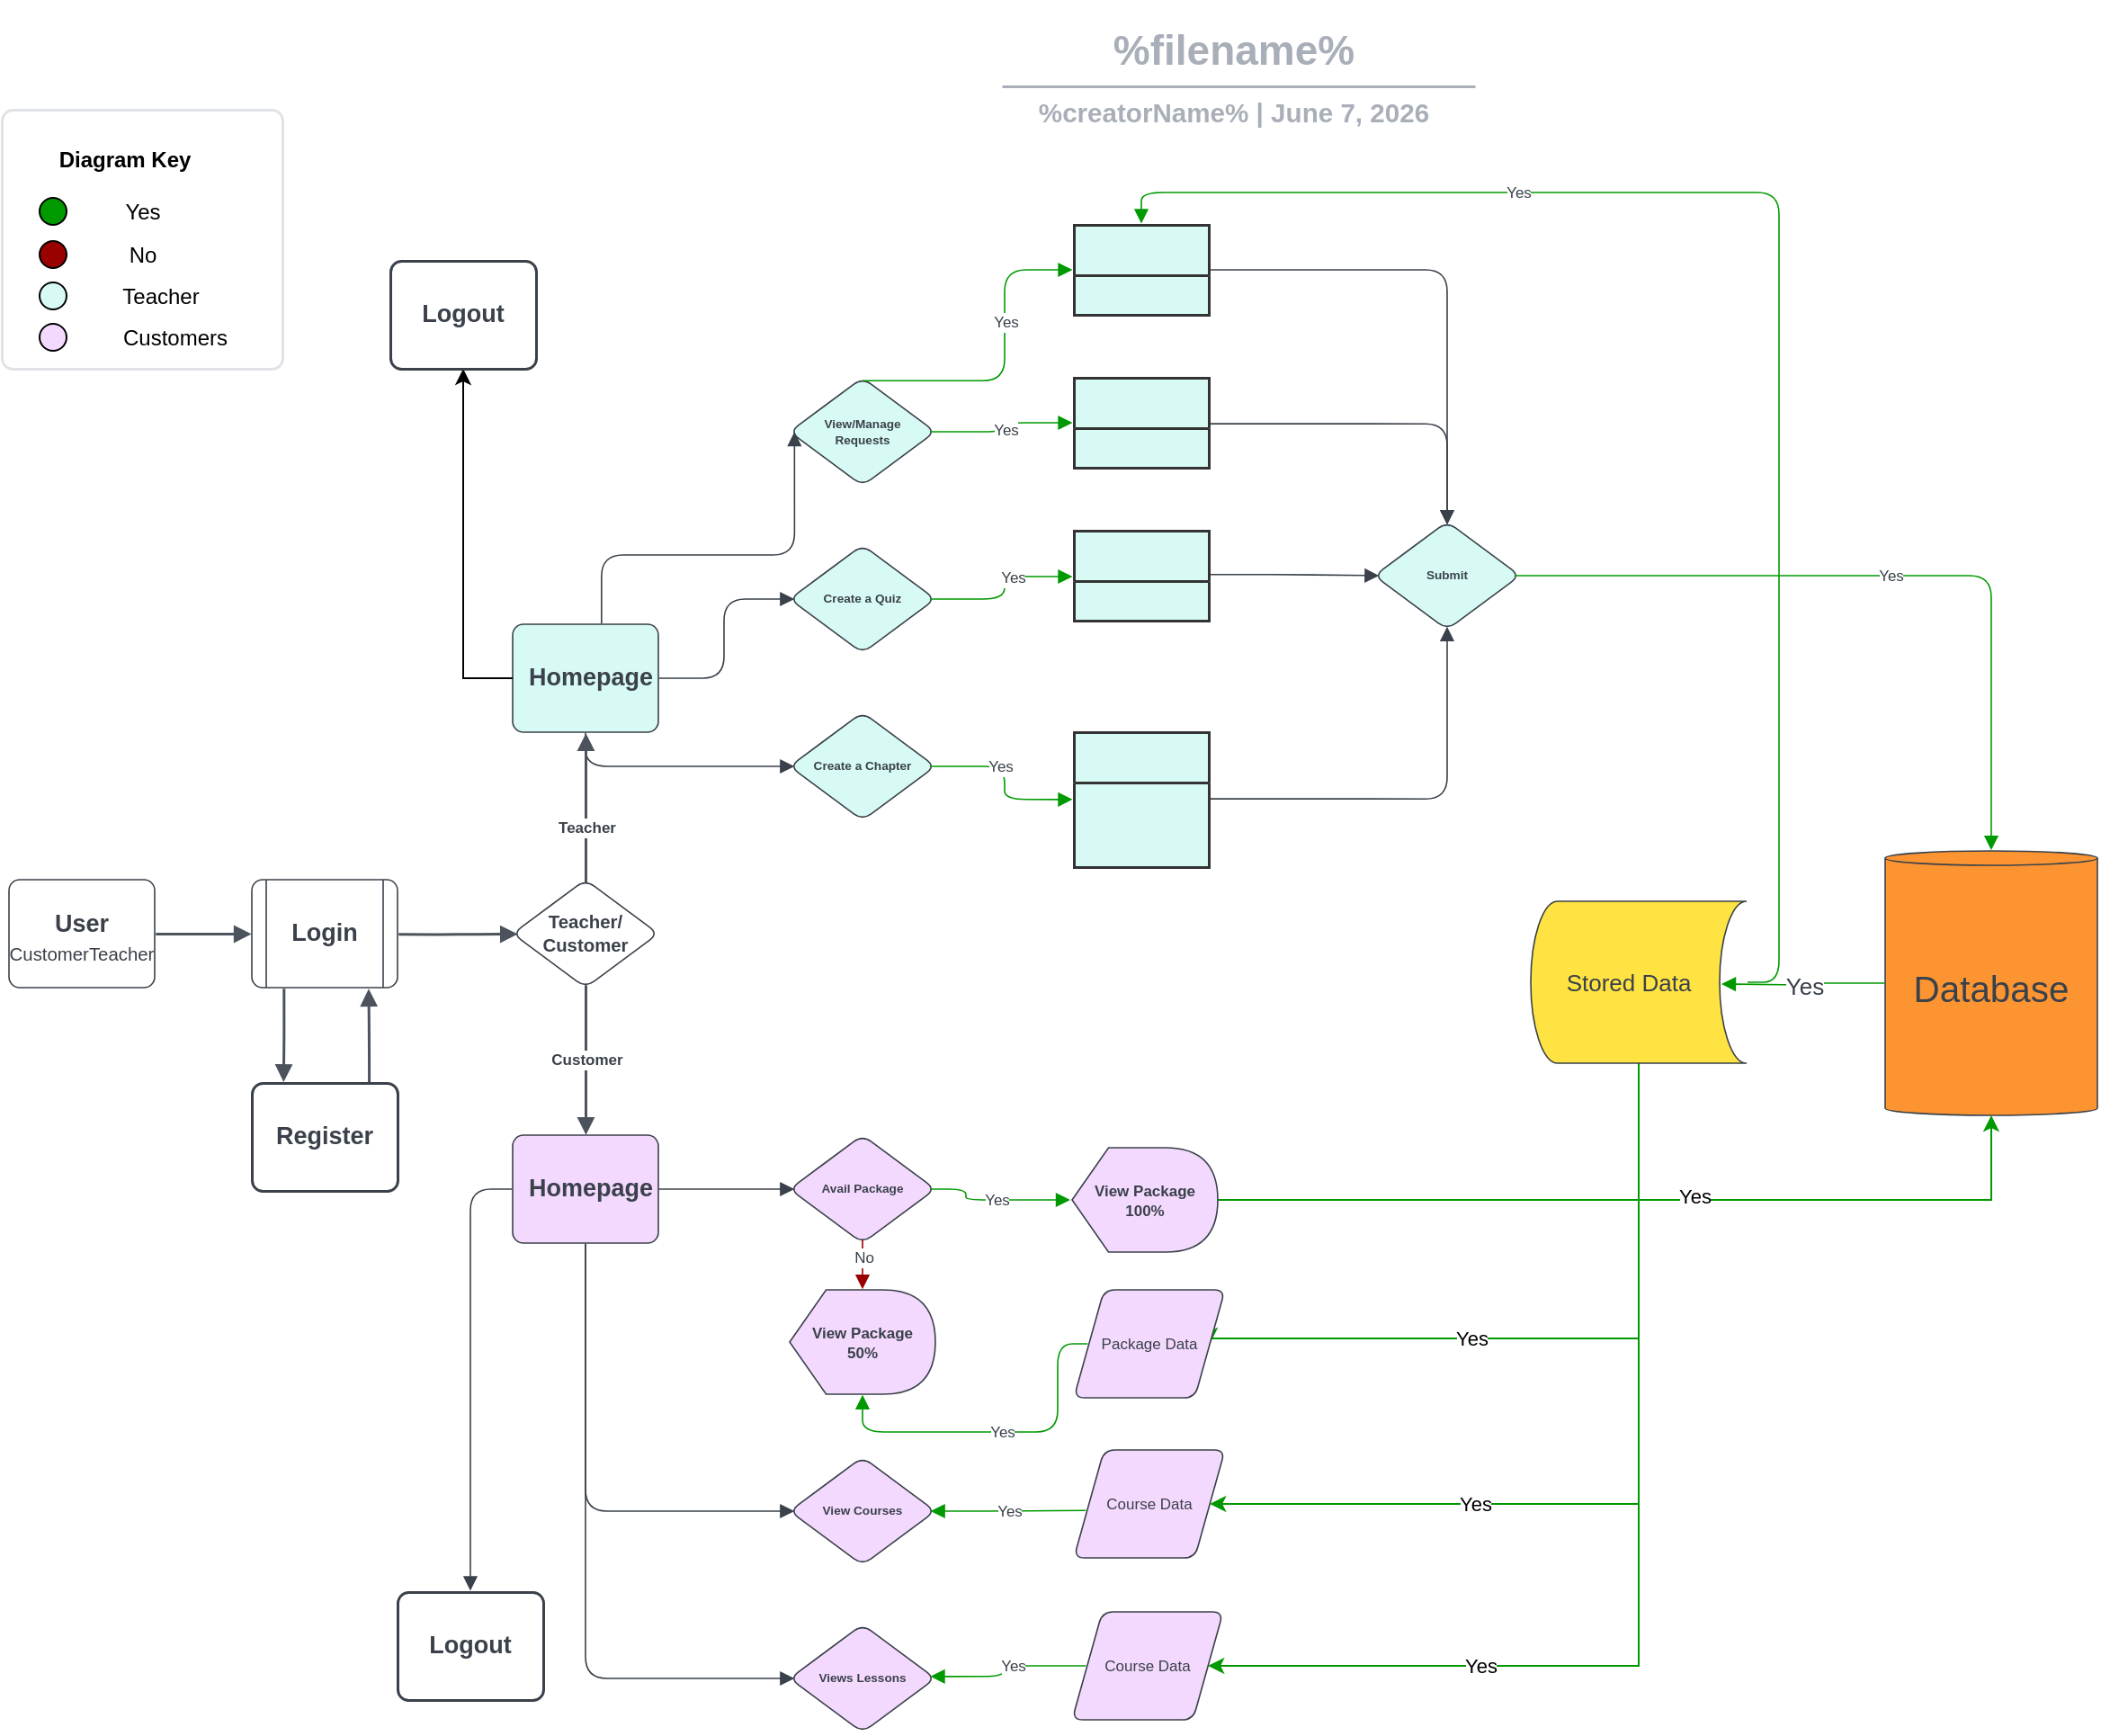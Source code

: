 <mxfile version="21.1.2" type="github">
  <diagram name="Page-1" id="FIIXcnWz085rzfldTE29">
    <mxGraphModel dx="1400" dy="653" grid="0" gridSize="10" guides="1" tooltips="1" connect="1" arrows="1" fold="1" page="1" pageScale="1" pageWidth="850" pageHeight="1100" math="0" shadow="0">
      <root>
        <mxCell id="0" />
        <mxCell id="1" parent="0" />
        <mxCell id="hV1PRbwUxpesttEf0i1S-2" value="" style="html=1;jettySize=18;whiteSpace=wrap;fontSize=13;strokeColor=#3a414a;strokeOpacity=100;strokeWidth=0.8;rounded=1;arcSize=24;edgeStyle=orthogonalEdgeStyle;startArrow=none;endArrow=block;endFill=1;exitX=0.5;exitY=1.006;exitPerimeter=0;entryX=0.033;entryY=0.5;entryPerimeter=0;lucidId=N.XKXg_3i5bX;" edge="1" parent="1" source="hV1PRbwUxpesttEf0i1S-23" target="hV1PRbwUxpesttEf0i1S-58">
          <mxGeometry width="100" height="100" relative="1" as="geometry">
            <Array as="points">
              <mxPoint x="388" y="956" />
            </Array>
          </mxGeometry>
        </mxCell>
        <mxCell id="hV1PRbwUxpesttEf0i1S-3" value="" style="html=1;jettySize=18;whiteSpace=wrap;fontSize=13;strokeColor=#3a414a;strokeOpacity=100;strokeWidth=0.8;rounded=1;arcSize=24;edgeStyle=orthogonalEdgeStyle;startArrow=none;endArrow=block;endFill=1;exitX=0.5;exitY=1.006;exitPerimeter=0;entryX=0.033;entryY=0.5;entryPerimeter=0;lucidId=I_XKPo_euRIY;" edge="1" parent="1" source="hV1PRbwUxpesttEf0i1S-23" target="hV1PRbwUxpesttEf0i1S-57">
          <mxGeometry width="100" height="100" relative="1" as="geometry">
            <Array as="points">
              <mxPoint x="388" y="863" />
            </Array>
          </mxGeometry>
        </mxCell>
        <mxCell id="hV1PRbwUxpesttEf0i1S-4" value="" style="html=1;jettySize=18;whiteSpace=wrap;fontSize=13;strokeColor=#3a414a;strokeOpacity=100;strokeWidth=0.8;rounded=1;arcSize=24;edgeStyle=orthogonalEdgeStyle;startArrow=none;endArrow=block;endFill=1;exitX=0.5;exitY=1.006;exitPerimeter=0;entryX=0.033;entryY=0.5;entryPerimeter=0;lucidId=vVXKUGbn4KzG;" edge="1" parent="1" source="hV1PRbwUxpesttEf0i1S-17" target="hV1PRbwUxpesttEf0i1S-26">
          <mxGeometry width="100" height="100" relative="1" as="geometry">
            <Array as="points" />
          </mxGeometry>
        </mxCell>
        <mxCell id="hV1PRbwUxpesttEf0i1S-5" value="" style="group;dropTarget=0;pointerEvents=0;" vertex="1" parent="1">
          <mxGeometry x="429" y="24" width="640" height="69" as="geometry" />
        </mxCell>
        <UserObject label="%filename%" placeholders="1" id="hV1PRbwUxpesttEf0i1S-6">
          <mxCell style="html=1;overflow=block;blockSpacing=1;whiteSpace=wrap;fontSize=23;fontColor=#a9afb8;fontStyle=1;align=center;spacingLeft=7;spacingRight=7;spacingTop=2;spacing=3;strokeOpacity=0;fillOpacity=0;rounded=1;absoluteArcSize=1;arcSize=12;fillColor=#ffffff;strokeWidth=1.5;lucidId=SuaB0mNpY13K;" vertex="1" parent="hV1PRbwUxpesttEf0i1S-5">
            <mxGeometry width="640" height="52" as="geometry" />
          </mxCell>
        </UserObject>
        <UserObject label="%creatorName%  |  %date{mmmm d, yyyy}%" placeholders="1" id="hV1PRbwUxpesttEf0i1S-7">
          <mxCell style="html=1;overflow=block;blockSpacing=1;whiteSpace=wrap;fontSize=14.8;fontColor=#a9afb8;fontStyle=1;align=center;spacingLeft=7;spacingRight=7;spacingTop=2;spacing=3;strokeOpacity=0;fillOpacity=0;rounded=1;absoluteArcSize=1;arcSize=12;fillColor=#ffffff;strokeWidth=1.5;lucidId=SuaBzqFhpa1o;" vertex="1" parent="hV1PRbwUxpesttEf0i1S-5">
            <mxGeometry y="48" width="640" height="21" as="geometry" />
          </mxCell>
        </UserObject>
        <mxCell id="hV1PRbwUxpesttEf0i1S-8" value="" style="html=1;jettySize=18;whiteSpace=wrap;fontSize=13;fontFamily=Helvetica;strokeColor=#a9afb8;strokeOpacity=100;strokeWidth=1.5;rounded=0;startArrow=none;endArrow=none;lucidId=SuaBUnwJteK4;" edge="1" parent="hV1PRbwUxpesttEf0i1S-5">
          <mxGeometry width="100" height="100" relative="1" as="geometry">
            <Array as="points" />
            <mxPoint x="191" y="47" as="sourcePoint" />
            <mxPoint x="454" y="47" as="targetPoint" />
          </mxGeometry>
        </mxCell>
        <mxCell id="hV1PRbwUxpesttEf0i1S-10" value="&lt;div style=&quot;display: flex; justify-content: center; text-align: center; align-items: baseline; font-size: 0; line-height: 1.25;margin-top: -2px;&quot;&gt;&lt;span&gt;&lt;span style=&quot;font-size:13.5px;color:#3a414a;font-weight: bold;&quot;&gt;User&lt;/span&gt;&lt;span style=&quot;font-size:20.2px;color:#3a414a;font-weight: bold;&quot;&gt;&#xa;&lt;/span&gt;&lt;/span&gt;&lt;/div&gt;&lt;div style=&quot;display: flex; justify-content: center; text-align: center; align-items: baseline; font-size: 0; line-height: 1.25;margin-top: -2px;&quot;&gt;&lt;span&gt;&lt;span style=&quot;font-size:13px;color:#3a414a;&quot;&gt;&lt;span style=&quot;font-size:10.2px;color:#3a414a;&quot;&gt;CustomerTeacher&lt;/span&gt;&lt;/span&gt;&lt;/span&gt;&lt;/div&gt;" style="html=1;overflow=block;blockSpacing=1;whiteSpace=wrap;fontSize=13;spacing=9;strokeColor=#3a414a;strokeOpacity=100;fillOpacity=0;rounded=1;absoluteArcSize=1;arcSize=12;fillColor=#000000;strokeWidth=0.8;lucidId=HEWKmNeVF82c;" vertex="1" parent="1">
          <mxGeometry x="68" y="512" width="81" height="60" as="geometry" />
        </mxCell>
        <mxCell id="hV1PRbwUxpesttEf0i1S-11" value="" style="html=1;jettySize=18;whiteSpace=wrap;fontSize=13;strokeColor=#4c535d;strokeOpacity=100;strokeWidth=1.5;rounded=1;arcSize=24;edgeStyle=orthogonalEdgeStyle;startArrow=none;endArrow=block;endFill=1;exitX=1.005;exitY=0.5;exitPerimeter=0;entryX=-0.005;entryY=0.5;entryPerimeter=0;lucidId=jGWKvbgWV~2U;" edge="1" parent="1" source="hV1PRbwUxpesttEf0i1S-10" target="hV1PRbwUxpesttEf0i1S-12">
          <mxGeometry width="100" height="100" relative="1" as="geometry">
            <Array as="points" />
          </mxGeometry>
        </mxCell>
        <mxCell id="hV1PRbwUxpesttEf0i1S-12" value="Login" style="html=1;overflow=block;blockSpacing=1;whiteSpace=wrap;shape=process;fontSize=13.5;fontColor=#3a414a;fontStyle=1;align=center;spacing=3.8;strokeColor=#3a414a;strokeOpacity=100;fillOpacity=0;rounded=1;absoluteArcSize=1;arcSize=12;fillColor=#000000;strokeWidth=0.8;lucidId=BGWKLJnAHEOR;" vertex="1" parent="1">
          <mxGeometry x="203" y="512" width="81" height="60" as="geometry" />
        </mxCell>
        <mxCell id="hV1PRbwUxpesttEf0i1S-13" value="" style="html=1;jettySize=18;whiteSpace=wrap;fontSize=13;strokeColor=#4c535d;strokeOpacity=100;strokeWidth=1.5;rounded=1;arcSize=24;edgeStyle=orthogonalEdgeStyle;startArrow=none;endArrow=block;endFill=1;exitX=0.218;exitY=1.006;exitPerimeter=0;entryX=0.215;entryY=-0.012;entryPerimeter=0;lucidId=WHWKN7bPr-CG;" edge="1" parent="1" source="hV1PRbwUxpesttEf0i1S-12" target="hV1PRbwUxpesttEf0i1S-14">
          <mxGeometry width="100" height="100" relative="1" as="geometry">
            <Array as="points" />
          </mxGeometry>
        </mxCell>
        <mxCell id="hV1PRbwUxpesttEf0i1S-14" value="Register" style="html=1;overflow=block;blockSpacing=1;whiteSpace=wrap;fontSize=13.5;fontColor=#3a414a;fontStyle=1;align=center;spacing=9;strokeColor=#3a414a;strokeOpacity=100;fillOpacity=0;rounded=1;absoluteArcSize=1;arcSize=12;fillColor=#000000;strokeWidth=1.5;lucidId=~HWK11kqJugp;" vertex="1" parent="1">
          <mxGeometry x="203" y="625" width="81" height="60" as="geometry" />
        </mxCell>
        <mxCell id="hV1PRbwUxpesttEf0i1S-15" value="" style="html=1;jettySize=18;whiteSpace=wrap;fontSize=13;strokeColor=#4c535d;strokeOpacity=100;strokeWidth=1.5;rounded=1;arcSize=24;edgeStyle=orthogonalEdgeStyle;startArrow=none;endArrow=block;endFill=1;exitX=0.803;exitY=-0.012;exitPerimeter=0;entryX=0.799;entryY=1.006;entryPerimeter=0;lucidId=XIWKZ2q~gl0U;" edge="1" parent="1" source="hV1PRbwUxpesttEf0i1S-14" target="hV1PRbwUxpesttEf0i1S-12">
          <mxGeometry width="100" height="100" relative="1" as="geometry">
            <Array as="points" />
          </mxGeometry>
        </mxCell>
        <mxCell id="hV1PRbwUxpesttEf0i1S-16" value="" style="html=1;jettySize=18;whiteSpace=wrap;fontSize=13;strokeColor=#4c535d;strokeOpacity=100;strokeWidth=1.5;rounded=1;arcSize=24;edgeStyle=orthogonalEdgeStyle;startArrow=none;endArrow=block;endFill=1;exitX=1.005;exitY=0.503;exitPerimeter=0;entryX=0.033;entryY=0.5;entryPerimeter=0;lucidId=gLWKua0bxqSi;" edge="1" parent="1" source="hV1PRbwUxpesttEf0i1S-12" target="hV1PRbwUxpesttEf0i1S-18">
          <mxGeometry width="100" height="100" relative="1" as="geometry">
            <Array as="points" />
          </mxGeometry>
        </mxCell>
        <mxCell id="hV1PRbwUxpesttEf0i1S-17" value="Homepage" style="html=1;overflow=block;blockSpacing=1;whiteSpace=wrap;fontSize=13.5;fontColor=#3a414a;fontStyle=1;align=center;spacing=9;strokeColor=#3a414a;strokeOpacity=100;fillOpacity=100;rounded=1;absoluteArcSize=1;arcSize=12;fillColor=#d7faf5;strokeWidth=0.8;lucidId=DLWKfTEZRwC4;" vertex="1" parent="1">
          <mxGeometry x="348" y="370" width="81" height="60" as="geometry" />
        </mxCell>
        <mxCell id="hV1PRbwUxpesttEf0i1S-18" value="Teacher/&#xa;Customer" style="html=1;overflow=block;blockSpacing=1;whiteSpace=wrap;rhombus;fontSize=10.2;fontColor=#3a414a;fontStyle=1;align=center;spacing=3.8;strokeColor=#3a414a;strokeOpacity=100;fillOpacity=0;rounded=1;absoluteArcSize=1;arcSize=12;fillColor=#000000;strokeWidth=0.8;lucidId=TVWK1tCDvfoE;" vertex="1" parent="1">
          <mxGeometry x="348" y="512" width="81" height="60" as="geometry" />
        </mxCell>
        <mxCell id="hV1PRbwUxpesttEf0i1S-19" value="" style="html=1;jettySize=18;whiteSpace=wrap;fontSize=13;strokeColor=#4c535d;strokeOpacity=100;strokeWidth=1.5;rounded=1;arcSize=24;edgeStyle=orthogonalEdgeStyle;startArrow=none;endArrow=block;endFill=1;exitX=0.5;exitY=0.027;exitPerimeter=0;entryX=0.5;entryY=1.006;entryPerimeter=0;lucidId=9WWKR2croew0;" edge="1" parent="1" source="hV1PRbwUxpesttEf0i1S-18" target="hV1PRbwUxpesttEf0i1S-17">
          <mxGeometry width="100" height="100" relative="1" as="geometry">
            <Array as="points" />
          </mxGeometry>
        </mxCell>
        <mxCell id="hV1PRbwUxpesttEf0i1S-20" value="Teacher" style="text;html=1;resizable=0;labelBackgroundColor=default;align=center;verticalAlign=middle;fontStyle=1;fontColor=#3a414a;fontSize=8.5;" vertex="1" parent="hV1PRbwUxpesttEf0i1S-19">
          <mxGeometry x="-0.269" relative="1" as="geometry" />
        </mxCell>
        <mxCell id="hV1PRbwUxpesttEf0i1S-21" value="" style="html=1;jettySize=18;whiteSpace=wrap;fontSize=13;strokeColor=#4c535d;strokeOpacity=100;strokeWidth=1.5;rounded=1;arcSize=24;edgeStyle=orthogonalEdgeStyle;startArrow=none;endArrow=block;endFill=1;exitX=0.5;exitY=0.973;exitPerimeter=0;entryX=0.5;entryY=-0.006;entryPerimeter=0;lucidId=wYWKn9AkL3mx;" edge="1" parent="1" source="hV1PRbwUxpesttEf0i1S-18" target="hV1PRbwUxpesttEf0i1S-23">
          <mxGeometry width="100" height="100" relative="1" as="geometry">
            <Array as="points" />
          </mxGeometry>
        </mxCell>
        <mxCell id="hV1PRbwUxpesttEf0i1S-22" value="Customer" style="text;html=1;resizable=0;labelBackgroundColor=default;align=center;verticalAlign=middle;fontStyle=1;fontColor=#3a414a;fontSize=8.5;" vertex="1" parent="hV1PRbwUxpesttEf0i1S-21">
          <mxGeometry relative="1" as="geometry" />
        </mxCell>
        <mxCell id="hV1PRbwUxpesttEf0i1S-23" value="Homepage" style="html=1;overflow=block;blockSpacing=1;whiteSpace=wrap;fontSize=13.5;fontColor=#3a414a;fontStyle=1;align=center;spacing=9;strokeColor=#3a414a;strokeOpacity=100;fillOpacity=100;rounded=1;absoluteArcSize=1;arcSize=12;fillColor=#f4d9ff;strokeWidth=0.8;lucidId=XYWKg35ZBaua;" vertex="1" parent="1">
          <mxGeometry x="348" y="654" width="81" height="60" as="geometry" />
        </mxCell>
        <mxCell id="hV1PRbwUxpesttEf0i1S-24" value="View/Manage &#xa;Requests" style="html=1;overflow=block;blockSpacing=1;whiteSpace=wrap;rhombus;fontSize=6.8;fontColor=#3a414a;fontStyle=1;align=center;spacing=3.8;verticalAlign=middle;strokeColor=#3a414a;strokeOpacity=100;fillOpacity=100;rounded=1;absoluteArcSize=1;arcSize=12;fillColor=#d7faf5;strokeWidth=0.8;lucidId=nGXKatDdsa.F;" vertex="1" parent="1">
          <mxGeometry x="502" y="233" width="81" height="60" as="geometry" />
        </mxCell>
        <mxCell id="hV1PRbwUxpesttEf0i1S-25" value="Create a Quiz" style="html=1;overflow=block;blockSpacing=1;whiteSpace=wrap;rhombus;fontSize=6.8;fontColor=#3a414a;fontStyle=1;align=center;spacing=3.8;verticalAlign=middle;strokeColor=#3a414a;strokeOpacity=100;fillOpacity=100;rounded=1;absoluteArcSize=1;arcSize=12;fillColor=#d7faf5;strokeWidth=0.8;lucidId=IGXKoHelr1hM;" vertex="1" parent="1">
          <mxGeometry x="502" y="326" width="81" height="60" as="geometry" />
        </mxCell>
        <mxCell id="hV1PRbwUxpesttEf0i1S-26" value="Create a Chapter" style="html=1;overflow=block;blockSpacing=1;whiteSpace=wrap;rhombus;fontSize=6.8;fontColor=#3a414a;fontStyle=1;align=center;spacing=3.8;verticalAlign=middle;strokeColor=#3a414a;strokeOpacity=100;fillOpacity=100;rounded=1;absoluteArcSize=1;arcSize=12;fillColor=#d7faf5;strokeWidth=0.8;lucidId=TGXKp_l3I_ty;" vertex="1" parent="1">
          <mxGeometry x="502" y="419" width="81" height="60" as="geometry" />
        </mxCell>
        <mxCell id="hV1PRbwUxpesttEf0i1S-27" value="" style="html=1;overflow=block;blockSpacing=1;swimlane;childLayout=stackLayout;horizontal=1;horizontalStack=0;resizeParent=1;resizeParentMax=0;resizeLast=0;collapsible=0;fontStyle=0;marginBottom=0;swimlaneFillColor=#d7faf5;startSize=28;whiteSpace=wrap;fontSize=13;align=left;spacing=0;strokeColor=#333333;strokeOpacity=100;fillOpacity=100;fillColor=#d7faf5;strokeWidth=1.5;" vertex="1" parent="1">
          <mxGeometry x="660" y="233" width="75" height="50" as="geometry" />
        </mxCell>
        <mxCell id="hV1PRbwUxpesttEf0i1S-28" value="" style="part=1;html=1;resizeHeight=0;strokeColor=none;fillColor=none;align=left;verticalAlign=middle;spacingLeft=4;spacingRight=4;overflow=hidden;rotatable=0;points=[[0,0.5],[1,0.5]];portConstraint=eastwest;swimlaneFillColor=#d7faf5;strokeOpacity=100;fillOpacity=100;whiteSpace=wrap;fontSize=13;" vertex="1" parent="hV1PRbwUxpesttEf0i1S-27">
          <mxGeometry y="28" width="75" height="22" as="geometry" />
        </mxCell>
        <mxCell id="hV1PRbwUxpesttEf0i1S-29" value="" style="html=1;overflow=block;blockSpacing=1;swimlane;childLayout=stackLayout;horizontal=1;horizontalStack=0;resizeParent=1;resizeParentMax=0;resizeLast=0;collapsible=0;fontStyle=0;marginBottom=0;swimlaneFillColor=#d7faf5;startSize=28;whiteSpace=wrap;fontSize=13;align=left;spacing=0;strokeColor=#333333;strokeOpacity=100;fillOpacity=100;fillColor=#d7faf5;strokeWidth=1.5;" vertex="1" parent="1">
          <mxGeometry x="660" y="318" width="75" height="50" as="geometry" />
        </mxCell>
        <mxCell id="hV1PRbwUxpesttEf0i1S-30" value="" style="part=1;html=1;resizeHeight=0;strokeColor=none;fillColor=none;align=left;verticalAlign=middle;spacingLeft=4;spacingRight=4;overflow=hidden;rotatable=0;points=[[0,0.5],[1,0.5]];portConstraint=eastwest;swimlaneFillColor=#d7faf5;strokeOpacity=100;fillOpacity=100;whiteSpace=wrap;fontSize=13;" vertex="1" parent="hV1PRbwUxpesttEf0i1S-29">
          <mxGeometry y="28" width="75" height="22" as="geometry" />
        </mxCell>
        <mxCell id="hV1PRbwUxpesttEf0i1S-31" value="" style="html=1;overflow=block;blockSpacing=1;swimlane;childLayout=stackLayout;horizontal=1;horizontalStack=0;resizeParent=1;resizeParentMax=0;resizeLast=0;collapsible=0;fontStyle=0;marginBottom=0;swimlaneFillColor=#d7faf5;startSize=28;whiteSpace=wrap;fontSize=13;align=left;spacing=0;strokeColor=#333333;strokeOpacity=100;fillOpacity=100;fillColor=#d7faf5;strokeWidth=1.5;" vertex="1" parent="1">
          <mxGeometry x="660" y="430" width="75" height="75" as="geometry" />
        </mxCell>
        <mxCell id="hV1PRbwUxpesttEf0i1S-32" value="" style="part=1;html=1;resizeHeight=0;strokeColor=none;fillColor=none;align=left;verticalAlign=middle;spacingLeft=4;spacingRight=4;overflow=hidden;rotatable=0;points=[[0,0.5],[1,0.5]];portConstraint=eastwest;swimlaneFillColor=#d7faf5;strokeOpacity=100;fillOpacity=100;whiteSpace=wrap;fontSize=13;" vertex="1" parent="hV1PRbwUxpesttEf0i1S-31">
          <mxGeometry y="28" width="75" height="47" as="geometry" />
        </mxCell>
        <mxCell id="hV1PRbwUxpesttEf0i1S-33" value="Submit" style="html=1;overflow=block;blockSpacing=1;whiteSpace=wrap;rhombus;fontSize=6.8;fontColor=#3a414a;fontStyle=1;align=center;spacing=3.8;verticalAlign=middle;strokeColor=#3a414a;strokeOpacity=100;fillOpacity=100;rounded=1;absoluteArcSize=1;arcSize=12;fillColor=#d7faf5;strokeWidth=0.8;lucidId=jRXKOWMfbOe8;" vertex="1" parent="1">
          <mxGeometry x="827" y="313" width="81" height="60" as="geometry" />
        </mxCell>
        <mxCell id="hV1PRbwUxpesttEf0i1S-34" value="" style="html=1;jettySize=18;whiteSpace=wrap;fontSize=13;strokeColor=#3a414a;strokeOpacity=100;strokeWidth=0.8;rounded=1;arcSize=24;edgeStyle=orthogonalEdgeStyle;startArrow=none;endArrow=block;endFill=1;exitX=1.01;exitY=0.511;exitPerimeter=0;entryX=0.5;entryY=0.027;entryPerimeter=0;lucidId=NRXKfQBS_eO~;" edge="1" parent="1" source="hV1PRbwUxpesttEf0i1S-27" target="hV1PRbwUxpesttEf0i1S-33">
          <mxGeometry width="100" height="100" relative="1" as="geometry">
            <Array as="points" />
          </mxGeometry>
        </mxCell>
        <mxCell id="hV1PRbwUxpesttEf0i1S-35" value="" style="html=1;jettySize=18;whiteSpace=wrap;fontSize=13;strokeColor=#3a414a;strokeOpacity=100;strokeWidth=0.8;rounded=1;arcSize=24;edgeStyle=orthogonalEdgeStyle;startArrow=none;endArrow=block;endFill=1;exitX=1.01;exitY=0.488;exitPerimeter=0;entryX=0.033;entryY=0.5;entryPerimeter=0;lucidId=VRXKLoqUg_UU;" edge="1" parent="1" source="hV1PRbwUxpesttEf0i1S-29" target="hV1PRbwUxpesttEf0i1S-33">
          <mxGeometry width="100" height="100" relative="1" as="geometry">
            <Array as="points" />
          </mxGeometry>
        </mxCell>
        <mxCell id="hV1PRbwUxpesttEf0i1S-36" value="" style="html=1;jettySize=18;whiteSpace=wrap;fontSize=13;strokeColor=#3a414a;strokeOpacity=100;strokeWidth=0.8;rounded=1;arcSize=24;edgeStyle=orthogonalEdgeStyle;startArrow=none;endArrow=block;endFill=1;exitX=1.01;exitY=0.494;exitPerimeter=0;entryX=0.5;entryY=0.973;entryPerimeter=0;lucidId=eSXKDb.v-UuM;" edge="1" parent="1" source="hV1PRbwUxpesttEf0i1S-31" target="hV1PRbwUxpesttEf0i1S-33">
          <mxGeometry width="100" height="100" relative="1" as="geometry">
            <Array as="points" />
          </mxGeometry>
        </mxCell>
        <mxCell id="hV1PRbwUxpesttEf0i1S-37" value="Database" style="html=1;overflow=block;blockSpacing=1;whiteSpace=wrap;shape=cylinder3;size=4;anchorPointDirection=0;boundedLbl=1;fontSize=20.2;fontColor=#3a414a;align=center;spacing=3.8;strokeColor=#3a414a;strokeOpacity=100;fillOpacity=100;rounded=1;absoluteArcSize=1;arcSize=12;fillColor=#fc9432;strokeWidth=0.8;lucidId=GSXKQ_698Z1O;" vertex="1" parent="1">
          <mxGeometry x="1111" y="496" width="118" height="147" as="geometry" />
        </mxCell>
        <mxCell id="hV1PRbwUxpesttEf0i1S-38" value="" style="html=1;jettySize=18;whiteSpace=wrap;fontSize=13;strokeColor=#009900;strokeOpacity=100;strokeWidth=0.8;rounded=1;arcSize=24;edgeStyle=orthogonalEdgeStyle;startArrow=none;endArrow=block;endFill=1;exitX=0.967;exitY=0.5;exitPerimeter=0;entryX=0.5;entryY=-0.003;entryPerimeter=0;lucidId=UUXK86KHpgv7;" edge="1" parent="1" source="hV1PRbwUxpesttEf0i1S-33" target="hV1PRbwUxpesttEf0i1S-37">
          <mxGeometry width="100" height="100" relative="1" as="geometry">
            <Array as="points">
              <mxPoint x="1170" y="343" />
            </Array>
          </mxGeometry>
        </mxCell>
        <mxCell id="hV1PRbwUxpesttEf0i1S-39" value="Yes" style="text;html=1;resizable=0;labelBackgroundColor=default;align=center;verticalAlign=middle;fontColor=#3a414a;fontSize=8.5;" vertex="1" parent="hV1PRbwUxpesttEf0i1S-38">
          <mxGeometry relative="1" as="geometry">
            <mxPoint as="offset" />
          </mxGeometry>
        </mxCell>
        <mxCell id="hV1PRbwUxpesttEf0i1S-40" value="" style="html=1;jettySize=18;whiteSpace=wrap;fontSize=13;strokeColor=#3a414a;strokeOpacity=100;strokeWidth=0.8;rounded=1;arcSize=24;edgeStyle=orthogonalEdgeStyle;startArrow=none;endArrow=block;endFill=1;exitX=1.005;exitY=0.5;exitPerimeter=0;entryX=0.033;entryY=0.5;entryPerimeter=0;lucidId=WVXKc8ch2WsZ;" edge="1" parent="1" source="hV1PRbwUxpesttEf0i1S-17" target="hV1PRbwUxpesttEf0i1S-25">
          <mxGeometry width="100" height="100" relative="1" as="geometry">
            <Array as="points" />
          </mxGeometry>
        </mxCell>
        <mxCell id="hV1PRbwUxpesttEf0i1S-41" value="" style="html=1;jettySize=18;whiteSpace=wrap;fontSize=13;strokeColor=#3a414a;strokeOpacity=100;strokeWidth=0.8;rounded=1;arcSize=24;edgeStyle=orthogonalEdgeStyle;startArrow=none;endArrow=block;endFill=1;exitX=0.61;exitY=-0.006;exitPerimeter=0;entryX=0.033;entryY=0.5;entryPerimeter=0;lucidId=5VXK51CozAZl;" edge="1" parent="1" source="hV1PRbwUxpesttEf0i1S-17" target="hV1PRbwUxpesttEf0i1S-24">
          <mxGeometry width="100" height="100" relative="1" as="geometry">
            <Array as="points" />
          </mxGeometry>
        </mxCell>
        <mxCell id="hV1PRbwUxpesttEf0i1S-42" value="" style="html=1;jettySize=18;whiteSpace=wrap;fontSize=13;strokeColor=#009900;strokeOpacity=100;strokeWidth=0.8;rounded=1;arcSize=24;edgeStyle=orthogonalEdgeStyle;startArrow=none;endArrow=block;endFill=1;exitX=0.967;exitY=0.5;exitPerimeter=0;entryX=-0.01;entryY=0.5;entryPerimeter=0;lucidId=BWXKIHZE9OXS;" edge="1" parent="1" source="hV1PRbwUxpesttEf0i1S-24" target="hV1PRbwUxpesttEf0i1S-27">
          <mxGeometry width="100" height="100" relative="1" as="geometry">
            <Array as="points" />
          </mxGeometry>
        </mxCell>
        <mxCell id="hV1PRbwUxpesttEf0i1S-43" value="Yes" style="text;html=1;resizable=0;labelBackgroundColor=default;align=center;verticalAlign=middle;fontColor=#3a414a;fontSize=8.5;" vertex="1" parent="hV1PRbwUxpesttEf0i1S-42">
          <mxGeometry relative="1" as="geometry" />
        </mxCell>
        <mxCell id="hV1PRbwUxpesttEf0i1S-44" value="" style="html=1;jettySize=18;whiteSpace=wrap;fontSize=13;strokeColor=#009900;strokeOpacity=100;strokeWidth=0.8;rounded=1;arcSize=24;edgeStyle=orthogonalEdgeStyle;startArrow=none;endArrow=block;endFill=1;exitX=0.967;exitY=0.5;exitPerimeter=0;entryX=-0.01;entryY=0.51;entryPerimeter=0;lucidId=fXXKPwgVzW_7;" edge="1" parent="1" source="hV1PRbwUxpesttEf0i1S-25" target="hV1PRbwUxpesttEf0i1S-29">
          <mxGeometry width="100" height="100" relative="1" as="geometry">
            <Array as="points" />
          </mxGeometry>
        </mxCell>
        <mxCell id="hV1PRbwUxpesttEf0i1S-45" value="Yes" style="text;html=1;resizable=0;labelBackgroundColor=default;align=center;verticalAlign=middle;fontColor=#3a414a;fontSize=8.5;" vertex="1" parent="hV1PRbwUxpesttEf0i1S-44">
          <mxGeometry x="0.269" relative="1" as="geometry" />
        </mxCell>
        <mxCell id="hV1PRbwUxpesttEf0i1S-46" value="" style="html=1;jettySize=18;whiteSpace=wrap;fontSize=13;strokeColor=#009900;strokeOpacity=100;strokeWidth=0.8;rounded=1;arcSize=24;edgeStyle=orthogonalEdgeStyle;startArrow=none;endArrow=block;endFill=1;exitX=0.967;exitY=0.5;exitPerimeter=0;entryX=-0.01;entryY=0.499;entryPerimeter=0;lucidId=KXXKf89yp_9Y;" edge="1" parent="1" source="hV1PRbwUxpesttEf0i1S-26" target="hV1PRbwUxpesttEf0i1S-31">
          <mxGeometry width="100" height="100" relative="1" as="geometry">
            <Array as="points" />
          </mxGeometry>
        </mxCell>
        <mxCell id="hV1PRbwUxpesttEf0i1S-47" value="Yes" style="text;html=1;resizable=0;labelBackgroundColor=default;align=center;verticalAlign=middle;fontColor=#3a414a;fontSize=8.5;strokeColor=#009900;" vertex="1" parent="hV1PRbwUxpesttEf0i1S-46">
          <mxGeometry x="-0.21" relative="1" as="geometry" />
        </mxCell>
        <mxCell id="hV1PRbwUxpesttEf0i1S-48" value="" style="html=1;overflow=block;blockSpacing=1;swimlane;childLayout=stackLayout;horizontal=1;horizontalStack=0;resizeParent=1;resizeParentMax=0;resizeLast=0;collapsible=0;fontStyle=0;marginBottom=0;swimlaneFillColor=#d7faf5;startSize=28;whiteSpace=wrap;fontSize=13;align=left;spacing=0;strokeColor=#333333;strokeOpacity=100;fillOpacity=100;fillColor=#d7faf5;strokeWidth=1.5;" vertex="1" parent="1">
          <mxGeometry x="660" y="148" width="75" height="50" as="geometry" />
        </mxCell>
        <mxCell id="hV1PRbwUxpesttEf0i1S-49" value="" style="part=1;html=1;resizeHeight=0;strokeColor=none;fillColor=none;align=left;verticalAlign=middle;spacingLeft=4;spacingRight=4;overflow=hidden;rotatable=0;points=[[0,0.5],[1,0.5]];portConstraint=eastwest;swimlaneFillColor=#d7faf5;strokeOpacity=100;fillOpacity=100;whiteSpace=wrap;fontSize=13;" vertex="1" parent="hV1PRbwUxpesttEf0i1S-48">
          <mxGeometry y="28" width="75" height="22" as="geometry" />
        </mxCell>
        <mxCell id="hV1PRbwUxpesttEf0i1S-50" value="" style="html=1;jettySize=18;whiteSpace=wrap;fontSize=13;strokeColor=#009900;strokeOpacity=100;strokeWidth=0.8;rounded=1;arcSize=24;edgeStyle=orthogonalEdgeStyle;startArrow=none;endArrow=block;endFill=1;exitX=0.5;exitY=0.027;exitPerimeter=0;entryX=-0.01;entryY=0.5;entryPerimeter=0;lucidId=OYXKmv100cbz;fillColor=#000099;" edge="1" parent="1" source="hV1PRbwUxpesttEf0i1S-24" target="hV1PRbwUxpesttEf0i1S-48">
          <mxGeometry width="100" height="100" relative="1" as="geometry">
            <Array as="points" />
          </mxGeometry>
        </mxCell>
        <mxCell id="hV1PRbwUxpesttEf0i1S-51" value="Yes" style="text;html=1;resizable=0;labelBackgroundColor=default;align=center;verticalAlign=middle;fontColor=#3a414a;fontSize=8.5;" vertex="1" parent="hV1PRbwUxpesttEf0i1S-50">
          <mxGeometry x="0.248" relative="1" as="geometry" />
        </mxCell>
        <mxCell id="hV1PRbwUxpesttEf0i1S-52" value="" style="html=1;jettySize=18;whiteSpace=wrap;fontSize=13;strokeColor=#3a414a;strokeOpacity=100;strokeWidth=0.8;rounded=1;arcSize=24;edgeStyle=orthogonalEdgeStyle;startArrow=none;endArrow=block;endFill=1;exitX=1.01;exitY=0.5;exitPerimeter=0;entryX=0.5;entryY=0.027;entryPerimeter=0;lucidId=RZXKcLQK4Gg_;" edge="1" parent="1" source="hV1PRbwUxpesttEf0i1S-48" target="hV1PRbwUxpesttEf0i1S-33">
          <mxGeometry width="100" height="100" relative="1" as="geometry">
            <Array as="points" />
          </mxGeometry>
        </mxCell>
        <mxCell id="hV1PRbwUxpesttEf0i1S-111" style="edgeStyle=orthogonalEdgeStyle;rounded=0;orthogonalLoop=1;jettySize=auto;html=1;entryX=1;entryY=0.5;entryDx=0;entryDy=0;strokeColor=#009900;" edge="1" parent="1" source="hV1PRbwUxpesttEf0i1S-53" target="hV1PRbwUxpesttEf0i1S-60">
          <mxGeometry relative="1" as="geometry">
            <Array as="points">
              <mxPoint x="974" y="767" />
              <mxPoint x="736" y="767" />
            </Array>
          </mxGeometry>
        </mxCell>
        <mxCell id="hV1PRbwUxpesttEf0i1S-112" value="Yes" style="edgeLabel;html=1;align=center;verticalAlign=middle;resizable=0;points=[];" vertex="1" connectable="0" parent="hV1PRbwUxpesttEf0i1S-111">
          <mxGeometry x="0.249" relative="1" as="geometry">
            <mxPoint as="offset" />
          </mxGeometry>
        </mxCell>
        <mxCell id="hV1PRbwUxpesttEf0i1S-113" style="edgeStyle=orthogonalEdgeStyle;rounded=0;orthogonalLoop=1;jettySize=auto;html=1;entryX=1;entryY=0.5;entryDx=0;entryDy=0;strokeColor=#009900;" edge="1" parent="1" source="hV1PRbwUxpesttEf0i1S-53" target="hV1PRbwUxpesttEf0i1S-62">
          <mxGeometry relative="1" as="geometry">
            <Array as="points">
              <mxPoint x="974" y="949" />
            </Array>
          </mxGeometry>
        </mxCell>
        <mxCell id="hV1PRbwUxpesttEf0i1S-116" value="Yes" style="edgeLabel;html=1;align=center;verticalAlign=middle;resizable=0;points=[];" vertex="1" connectable="0" parent="hV1PRbwUxpesttEf0i1S-113">
          <mxGeometry x="0.474" relative="1" as="geometry">
            <mxPoint as="offset" />
          </mxGeometry>
        </mxCell>
        <mxCell id="hV1PRbwUxpesttEf0i1S-114" style="edgeStyle=orthogonalEdgeStyle;rounded=0;orthogonalLoop=1;jettySize=auto;html=1;entryX=1;entryY=0.5;entryDx=0;entryDy=0;strokeColor=#009900;" edge="1" parent="1" source="hV1PRbwUxpesttEf0i1S-53" target="hV1PRbwUxpesttEf0i1S-61">
          <mxGeometry relative="1" as="geometry">
            <Array as="points">
              <mxPoint x="974" y="859" />
            </Array>
          </mxGeometry>
        </mxCell>
        <mxCell id="hV1PRbwUxpesttEf0i1S-115" value="Yes" style="edgeLabel;html=1;align=center;verticalAlign=middle;resizable=0;points=[];" vertex="1" connectable="0" parent="hV1PRbwUxpesttEf0i1S-114">
          <mxGeometry x="0.394" relative="1" as="geometry">
            <mxPoint x="1" as="offset" />
          </mxGeometry>
        </mxCell>
        <mxCell id="hV1PRbwUxpesttEf0i1S-53" value="Stored Data" style="html=1;overflow=block;blockSpacing=1;whiteSpace=wrap;shape=cylinder3;boundedLbl=1;size=15;lid=0;direction=south;fontSize=13;fontColor=#3a414a;align=center;spacing=3.8;strokeColor=#3a414a;strokeOpacity=100;fillOpacity=100;rounded=1;absoluteArcSize=1;arcSize=12;fillColor=#ffe342;strokeWidth=0.8;lucidId=m1XKd9fk_-xt;" vertex="1" parent="1">
          <mxGeometry x="914" y="524" width="120" height="90" as="geometry" />
        </mxCell>
        <mxCell id="hV1PRbwUxpesttEf0i1S-54" value="" style="html=1;jettySize=18;whiteSpace=wrap;fontSize=13;strokeColor=#009900;strokeOpacity=100;strokeWidth=0.8;rounded=1;arcSize=24;edgeStyle=orthogonalEdgeStyle;startArrow=none;endArrow=block;endFill=1;exitX=-0.003;exitY=0.5;exitPerimeter=0;lucidId=r1XK3SNViYG0;" edge="1" parent="1" source="hV1PRbwUxpesttEf0i1S-37">
          <mxGeometry width="100" height="100" relative="1" as="geometry">
            <Array as="points" />
            <mxPoint x="1020" y="570" as="targetPoint" />
          </mxGeometry>
        </mxCell>
        <mxCell id="hV1PRbwUxpesttEf0i1S-55" value="Yes" style="text;html=1;resizable=0;labelBackgroundColor=default;align=center;verticalAlign=middle;fontColor=#3a414a;fontSize=13;" vertex="1" parent="hV1PRbwUxpesttEf0i1S-54">
          <mxGeometry relative="1" as="geometry" />
        </mxCell>
        <mxCell id="hV1PRbwUxpesttEf0i1S-56" value="Avail Package" style="html=1;overflow=block;blockSpacing=1;whiteSpace=wrap;rhombus;fontSize=6.8;fontColor=#3a414a;fontStyle=1;align=center;spacing=3.8;verticalAlign=middle;strokeColor=#3a414a;strokeOpacity=100;fillOpacity=100;rounded=1;absoluteArcSize=1;arcSize=12;fillColor=#f4d9ff;strokeWidth=0.8;lucidId=99XK4ZoQ0pPP;" vertex="1" parent="1">
          <mxGeometry x="502" y="654" width="81" height="60" as="geometry" />
        </mxCell>
        <mxCell id="hV1PRbwUxpesttEf0i1S-57" value="View Courses" style="html=1;overflow=block;blockSpacing=1;whiteSpace=wrap;rhombus;fontSize=6.8;fontColor=#3a414a;fontStyle=1;align=center;spacing=3.8;verticalAlign=middle;strokeColor=#3a414a;strokeOpacity=100;fillOpacity=100;rounded=1;absoluteArcSize=1;arcSize=12;fillColor=#f4d9ff;strokeWidth=0.8;lucidId=99XK3ff34~-7;" vertex="1" parent="1">
          <mxGeometry x="502" y="833" width="81" height="60" as="geometry" />
        </mxCell>
        <mxCell id="hV1PRbwUxpesttEf0i1S-58" value="Views Lessons" style="html=1;overflow=block;blockSpacing=1;whiteSpace=wrap;rhombus;fontSize=6.8;fontColor=#3a414a;fontStyle=1;align=center;spacing=3.8;verticalAlign=middle;strokeColor=#3a414a;strokeOpacity=100;fillOpacity=100;rounded=1;absoluteArcSize=1;arcSize=12;fillColor=#f4d9ff;strokeWidth=0.8;lucidId=99XKC0GL3~E4;" vertex="1" parent="1">
          <mxGeometry x="502" y="926" width="81" height="60" as="geometry" />
        </mxCell>
        <mxCell id="hV1PRbwUxpesttEf0i1S-59" value="" style="html=1;jettySize=18;whiteSpace=wrap;fontSize=13;strokeColor=#3a414a;strokeOpacity=100;strokeWidth=0.8;rounded=1;arcSize=24;edgeStyle=orthogonalEdgeStyle;startArrow=none;endArrow=block;endFill=1;exitX=1.005;exitY=0.5;exitPerimeter=0;entryX=0.033;entryY=0.5;entryPerimeter=0;lucidId=g_XKNdPtYZjO;" edge="1" parent="1" source="hV1PRbwUxpesttEf0i1S-23" target="hV1PRbwUxpesttEf0i1S-56">
          <mxGeometry width="100" height="100" relative="1" as="geometry">
            <Array as="points" />
          </mxGeometry>
        </mxCell>
        <mxCell id="hV1PRbwUxpesttEf0i1S-60" value="Package Data" style="html=1;overflow=block;blockSpacing=1;whiteSpace=wrap;shape=parallelogram;perimeter=parallelogramPerimeter;anchorPointDirection=0;fontSize=8.5;fontColor=#3a414a;align=center;spacing=3.8;strokeColor=#3a414a;strokeOpacity=100;fillOpacity=100;rounded=1;absoluteArcSize=1;arcSize=12;fillColor=#f4d9ff;strokeWidth=0.8;lucidId=7bYKe~NoGvRS;" vertex="1" parent="1">
          <mxGeometry x="660" y="740" width="84" height="60" as="geometry" />
        </mxCell>
        <mxCell id="hV1PRbwUxpesttEf0i1S-61" value="Course Data" style="html=1;overflow=block;blockSpacing=1;whiteSpace=wrap;shape=parallelogram;perimeter=parallelogramPerimeter;anchorPointDirection=0;fontSize=8.5;fontColor=#3a414a;align=center;spacing=3.8;strokeColor=#3a414a;strokeOpacity=100;fillOpacity=100;rounded=1;absoluteArcSize=1;arcSize=12;fillColor=#f4d9ff;strokeWidth=0.8;lucidId=4dYKh9Y2xsUX;" vertex="1" parent="1">
          <mxGeometry x="660" y="829" width="84" height="60" as="geometry" />
        </mxCell>
        <mxCell id="hV1PRbwUxpesttEf0i1S-62" value="Course Data" style="html=1;overflow=block;blockSpacing=1;whiteSpace=wrap;shape=parallelogram;perimeter=parallelogramPerimeter;anchorPointDirection=0;fontSize=8.5;fontColor=#3a414a;align=center;spacing=3.8;strokeColor=#3a414a;strokeOpacity=100;fillOpacity=100;rounded=1;absoluteArcSize=1;arcSize=12;fillColor=#f4d9ff;strokeWidth=0.8;lucidId=5dYKIkK0RET3;" vertex="1" parent="1">
          <mxGeometry x="659" y="919" width="84" height="60" as="geometry" />
        </mxCell>
        <mxCell id="hV1PRbwUxpesttEf0i1S-63" value="" style="html=1;jettySize=18;whiteSpace=wrap;fontSize=13;strokeColor=#009900;strokeOpacity=100;strokeWidth=0.8;rounded=1;arcSize=24;edgeStyle=orthogonalEdgeStyle;startArrow=block;startFill=1;endArrow=none;exitX=0.5;exitY=1.006;exitPerimeter=0;entryX=0.091;entryY=0.5;entryPerimeter=0;lucidId=jeYKme~uNPHU;" edge="1" parent="1" source="hV1PRbwUxpesttEf0i1S-73" target="hV1PRbwUxpesttEf0i1S-60">
          <mxGeometry width="100" height="100" relative="1" as="geometry">
            <Array as="points">
              <mxPoint x="542" y="819" />
              <mxPoint x="651" y="819" />
              <mxPoint x="651" y="770" />
            </Array>
          </mxGeometry>
        </mxCell>
        <mxCell id="hV1PRbwUxpesttEf0i1S-64" value="Yes" style="text;html=1;resizable=0;labelBackgroundColor=default;align=center;verticalAlign=middle;fontColor=#3a414a;fontSize=8.5;" vertex="1" parent="hV1PRbwUxpesttEf0i1S-63">
          <mxGeometry relative="1" as="geometry" />
        </mxCell>
        <mxCell id="hV1PRbwUxpesttEf0i1S-65" value="" style="html=1;jettySize=18;whiteSpace=wrap;fontSize=13;strokeColor=#009900;strokeOpacity=100;strokeWidth=0.8;rounded=1;arcSize=24;edgeStyle=orthogonalEdgeStyle;startArrow=block;startFill=1;endArrow=none;exitX=0.967;exitY=0.5;exitPerimeter=0;entryX=0.079;entryY=0.56;entryPerimeter=0;lucidId=EeYKW3YU-7gJ;" edge="1" parent="1" source="hV1PRbwUxpesttEf0i1S-57" target="hV1PRbwUxpesttEf0i1S-61">
          <mxGeometry width="100" height="100" relative="1" as="geometry">
            <Array as="points" />
          </mxGeometry>
        </mxCell>
        <mxCell id="hV1PRbwUxpesttEf0i1S-66" value="Yes" style="text;html=1;resizable=0;labelBackgroundColor=default;align=center;verticalAlign=middle;fontColor=#3a414a;fontSize=8.5;" vertex="1" parent="hV1PRbwUxpesttEf0i1S-65">
          <mxGeometry relative="1" as="geometry" />
        </mxCell>
        <mxCell id="hV1PRbwUxpesttEf0i1S-67" value="" style="html=1;jettySize=18;whiteSpace=wrap;fontSize=13;strokeColor=#009900;strokeOpacity=100;strokeWidth=0.8;rounded=1;arcSize=24;edgeStyle=orthogonalEdgeStyle;startArrow=block;startFill=1;endArrow=none;exitX=0.966;exitY=0.482;exitPerimeter=0;entryX=0.091;entryY=0.5;entryPerimeter=0;lucidId=TfYKLFpvffOb;" edge="1" parent="1" source="hV1PRbwUxpesttEf0i1S-58" target="hV1PRbwUxpesttEf0i1S-62">
          <mxGeometry width="100" height="100" relative="1" as="geometry">
            <Array as="points" />
          </mxGeometry>
        </mxCell>
        <mxCell id="hV1PRbwUxpesttEf0i1S-68" value="Yes" style="text;html=1;resizable=0;labelBackgroundColor=default;align=center;verticalAlign=middle;fontColor=#3a414a;fontSize=8.5;" vertex="1" parent="hV1PRbwUxpesttEf0i1S-67">
          <mxGeometry x="0.117" relative="1" as="geometry" />
        </mxCell>
        <mxCell id="hV1PRbwUxpesttEf0i1S-69" value="" style="html=1;jettySize=18;whiteSpace=wrap;fontSize=13;strokeColor=#009900;strokeOpacity=100;strokeWidth=0.8;rounded=1;arcSize=24;edgeStyle=orthogonalEdgeStyle;startArrow=none;endArrow=block;endFill=1;exitX=0.5;exitY=-0.004;exitPerimeter=0;entryX=0.5;entryY=-0.015;entryPerimeter=0;lucidId=1lYK9gBptRzY;" edge="1" parent="1" source="hV1PRbwUxpesttEf0i1S-53" target="hV1PRbwUxpesttEf0i1S-48">
          <mxGeometry width="100" height="100" relative="1" as="geometry">
            <Array as="points">
              <mxPoint x="1052" y="569" />
              <mxPoint x="1052" y="130" />
              <mxPoint x="698" y="130" />
            </Array>
          </mxGeometry>
        </mxCell>
        <mxCell id="hV1PRbwUxpesttEf0i1S-70" value="Yes" style="text;html=1;resizable=0;labelBackgroundColor=default;align=center;verticalAlign=middle;fontColor=#3a414a;fontSize=8.5;" vertex="1" parent="hV1PRbwUxpesttEf0i1S-69">
          <mxGeometry x="0.454" relative="1" as="geometry" />
        </mxCell>
        <mxCell id="hV1PRbwUxpesttEf0i1S-71" value="Logout" style="html=1;overflow=block;blockSpacing=1;whiteSpace=wrap;fontSize=13.5;fontColor=#3a414a;fontStyle=1;align=center;spacing=9;strokeColor=#3a414a;strokeOpacity=100;fillOpacity=0;rounded=1;absoluteArcSize=1;arcSize=12;fillColor=#000000;strokeWidth=1.5;lucidId=NuYKs8nb.MXf;" vertex="1" parent="1">
          <mxGeometry x="284" y="908" width="81" height="60" as="geometry" />
        </mxCell>
        <mxCell id="hV1PRbwUxpesttEf0i1S-72" value="" style="html=1;jettySize=18;whiteSpace=wrap;fontSize=13;strokeColor=#3a414a;strokeOpacity=100;strokeWidth=0.8;rounded=1;arcSize=24;edgeStyle=orthogonalEdgeStyle;startArrow=none;endArrow=block;endFill=1;exitX=-0.005;exitY=0.5;exitPerimeter=0;entryX=0.5;entryY=-0.012;entryPerimeter=0;lucidId=lvYKc-A2rKOa;" edge="1" parent="1" source="hV1PRbwUxpesttEf0i1S-23" target="hV1PRbwUxpesttEf0i1S-71">
          <mxGeometry width="100" height="100" relative="1" as="geometry">
            <Array as="points" />
          </mxGeometry>
        </mxCell>
        <mxCell id="hV1PRbwUxpesttEf0i1S-73" value="View Package&#xa;50%" style="html=1;overflow=block;blockSpacing=1;whiteSpace=wrap;shape=display;fontSize=8.5;fontColor=#3a414a;fontStyle=1;align=center;spacing=3.8;strokeColor=#3a414a;strokeOpacity=100;fillOpacity=100;rounded=1;absoluteArcSize=1;arcSize=12;fillColor=#f4d9ff;strokeWidth=0.8;lucidId=WZYKuGhbtE1-;" vertex="1" parent="1">
          <mxGeometry x="502" y="740" width="81" height="58" as="geometry" />
        </mxCell>
        <mxCell id="hV1PRbwUxpesttEf0i1S-76" value="" style="html=1;jettySize=18;whiteSpace=wrap;fontSize=13;strokeColor=#009900;strokeOpacity=100;strokeWidth=0.8;rounded=1;arcSize=24;edgeStyle=orthogonalEdgeStyle;startArrow=none;endArrow=block;endFill=1;exitX=0.967;exitY=0.5;exitPerimeter=0;lucidId=v2YKaEA.Cu.d;" edge="1" parent="1" source="hV1PRbwUxpesttEf0i1S-56">
          <mxGeometry width="100" height="100" relative="1" as="geometry">
            <Array as="points">
              <mxPoint x="600" y="684" />
              <mxPoint x="600" y="690" />
            </Array>
            <mxPoint x="658" y="690" as="targetPoint" />
          </mxGeometry>
        </mxCell>
        <mxCell id="hV1PRbwUxpesttEf0i1S-77" value="Yes" style="text;html=1;resizable=0;labelBackgroundColor=default;align=center;verticalAlign=middle;fontColor=#3a414a;fontSize=8.5;" vertex="1" parent="hV1PRbwUxpesttEf0i1S-76">
          <mxGeometry relative="1" as="geometry" />
        </mxCell>
        <mxCell id="hV1PRbwUxpesttEf0i1S-78" value="" style="html=1;jettySize=18;whiteSpace=wrap;fontSize=13;strokeColor=#990000;strokeOpacity=100;strokeWidth=0.8;rounded=1;arcSize=24;edgeStyle=orthogonalEdgeStyle;startArrow=none;endArrow=block;endFill=1;exitX=0.5;exitY=0.973;exitPerimeter=0;entryX=0.5;entryY=-0.006;entryPerimeter=0;lucidId=M2YK8gkzSVB3;" edge="1" parent="1" source="hV1PRbwUxpesttEf0i1S-56" target="hV1PRbwUxpesttEf0i1S-73">
          <mxGeometry width="100" height="100" relative="1" as="geometry">
            <Array as="points">
              <mxPoint x="543" y="729" />
              <mxPoint x="543" y="729" />
            </Array>
          </mxGeometry>
        </mxCell>
        <mxCell id="hV1PRbwUxpesttEf0i1S-79" value="No" style="text;html=1;resizable=0;labelBackgroundColor=default;align=center;verticalAlign=middle;fontColor=#3a414a;fontSize=8.5;" vertex="1" parent="hV1PRbwUxpesttEf0i1S-78">
          <mxGeometry x="-0.35" relative="1" as="geometry" />
        </mxCell>
        <mxCell id="hV1PRbwUxpesttEf0i1S-109" style="edgeStyle=orthogonalEdgeStyle;rounded=0;orthogonalLoop=1;jettySize=auto;html=1;entryX=0.5;entryY=1;entryDx=0;entryDy=0;entryPerimeter=0;strokeColor=#009900;" edge="1" parent="1" source="hV1PRbwUxpesttEf0i1S-80" target="hV1PRbwUxpesttEf0i1S-37">
          <mxGeometry relative="1" as="geometry" />
        </mxCell>
        <mxCell id="hV1PRbwUxpesttEf0i1S-110" value="Yes" style="edgeLabel;html=1;align=center;verticalAlign=middle;resizable=0;points=[];" vertex="1" connectable="0" parent="hV1PRbwUxpesttEf0i1S-109">
          <mxGeometry x="0.108" y="2" relative="1" as="geometry">
            <mxPoint as="offset" />
          </mxGeometry>
        </mxCell>
        <mxCell id="hV1PRbwUxpesttEf0i1S-80" value="View Package&lt;br&gt;100%" style="html=1;overflow=block;blockSpacing=1;whiteSpace=wrap;shape=display;fontSize=8.5;fontColor=#3a414a;fontStyle=1;align=center;spacing=3.8;strokeColor=#3a414a;strokeOpacity=100;fillOpacity=100;rounded=1;absoluteArcSize=1;arcSize=12;fillColor=#f4d9ff;strokeWidth=0.8;lucidId=z4YK4ux.gA7j;" vertex="1" parent="1">
          <mxGeometry x="659" y="661" width="81" height="58" as="geometry" />
        </mxCell>
        <mxCell id="hV1PRbwUxpesttEf0i1S-81" value="" style="html=1;overflow=block;blockSpacing=1;whiteSpace=wrap;fontSize=13;spacing=0;strokeColor=#dfe3e8;strokeOpacity=100;fillOpacity=100;rounded=1;absoluteArcSize=1;arcSize=12;fillColor=#ffffff;strokeWidth=1.5;lucidId=b9lNZSdE-.BZ;" vertex="1" parent="1">
          <mxGeometry x="64" y="84" width="156" height="144" as="geometry" />
        </mxCell>
        <mxCell id="hV1PRbwUxpesttEf0i1S-82" value="" style="ellipse;whiteSpace=wrap;html=1;aspect=fixed;fillColor=#009900;" vertex="1" parent="1">
          <mxGeometry x="85" y="133" width="15" height="15" as="geometry" />
        </mxCell>
        <mxCell id="hV1PRbwUxpesttEf0i1S-83" value="" style="ellipse;whiteSpace=wrap;html=1;aspect=fixed;fillColor=#990000;" vertex="1" parent="1">
          <mxGeometry x="85" y="157" width="15" height="15" as="geometry" />
        </mxCell>
        <mxCell id="hV1PRbwUxpesttEf0i1S-84" value="" style="ellipse;whiteSpace=wrap;html=1;aspect=fixed;fillColor=#D7FAF5;" vertex="1" parent="1">
          <mxGeometry x="85" y="180" width="15" height="15" as="geometry" />
        </mxCell>
        <mxCell id="hV1PRbwUxpesttEf0i1S-85" value="" style="ellipse;whiteSpace=wrap;html=1;aspect=fixed;fillColor=#F4D9FF;" vertex="1" parent="1">
          <mxGeometry x="85" y="203" width="15" height="15" as="geometry" />
        </mxCell>
        <mxCell id="hV1PRbwUxpesttEf0i1S-87" value="&lt;b&gt;Diagram Key&lt;/b&gt;" style="text;html=1;strokeColor=none;fillColor=none;align=center;verticalAlign=middle;whiteSpace=wrap;rounded=0;" vertex="1" parent="1">
          <mxGeometry x="92" y="97" width="81" height="30" as="geometry" />
        </mxCell>
        <mxCell id="hV1PRbwUxpesttEf0i1S-90" value="Yes" style="text;html=1;strokeColor=none;fillColor=none;align=center;verticalAlign=middle;whiteSpace=wrap;rounded=0;" vertex="1" parent="1">
          <mxGeometry x="113.5" y="128.25" width="57" height="24.5" as="geometry" />
        </mxCell>
        <mxCell id="hV1PRbwUxpesttEf0i1S-91" value="No" style="text;html=1;strokeColor=none;fillColor=none;align=center;verticalAlign=middle;whiteSpace=wrap;rounded=0;" vertex="1" parent="1">
          <mxGeometry x="113.5" y="152.75" width="57" height="24.5" as="geometry" />
        </mxCell>
        <mxCell id="hV1PRbwUxpesttEf0i1S-92" value="Teacher" style="text;html=1;strokeColor=none;fillColor=none;align=center;verticalAlign=middle;whiteSpace=wrap;rounded=0;" vertex="1" parent="1">
          <mxGeometry x="124" y="175.25" width="57" height="24.5" as="geometry" />
        </mxCell>
        <mxCell id="hV1PRbwUxpesttEf0i1S-93" value="Customers" style="text;html=1;strokeColor=none;fillColor=none;align=center;verticalAlign=middle;whiteSpace=wrap;rounded=0;" vertex="1" parent="1">
          <mxGeometry x="132" y="198.25" width="57" height="24.5" as="geometry" />
        </mxCell>
        <mxCell id="hV1PRbwUxpesttEf0i1S-118" style="edgeStyle=orthogonalEdgeStyle;rounded=0;orthogonalLoop=1;jettySize=auto;html=1;entryX=0.5;entryY=1;entryDx=0;entryDy=0;" edge="1" parent="1" source="hV1PRbwUxpesttEf0i1S-17" target="hV1PRbwUxpesttEf0i1S-117">
          <mxGeometry relative="1" as="geometry">
            <Array as="points">
              <mxPoint x="321" y="400" />
            </Array>
          </mxGeometry>
        </mxCell>
        <mxCell id="hV1PRbwUxpesttEf0i1S-117" value="Logout" style="html=1;overflow=block;blockSpacing=1;whiteSpace=wrap;fontSize=13.5;fontColor=#3a414a;fontStyle=1;align=center;spacing=9;strokeColor=#3a414a;strokeOpacity=100;fillOpacity=0;rounded=1;absoluteArcSize=1;arcSize=12;fillColor=#000000;strokeWidth=1.5;lucidId=NuYKs8nb.MXf;" vertex="1" parent="1">
          <mxGeometry x="280" y="168" width="81" height="60" as="geometry" />
        </mxCell>
      </root>
    </mxGraphModel>
  </diagram>
</mxfile>
